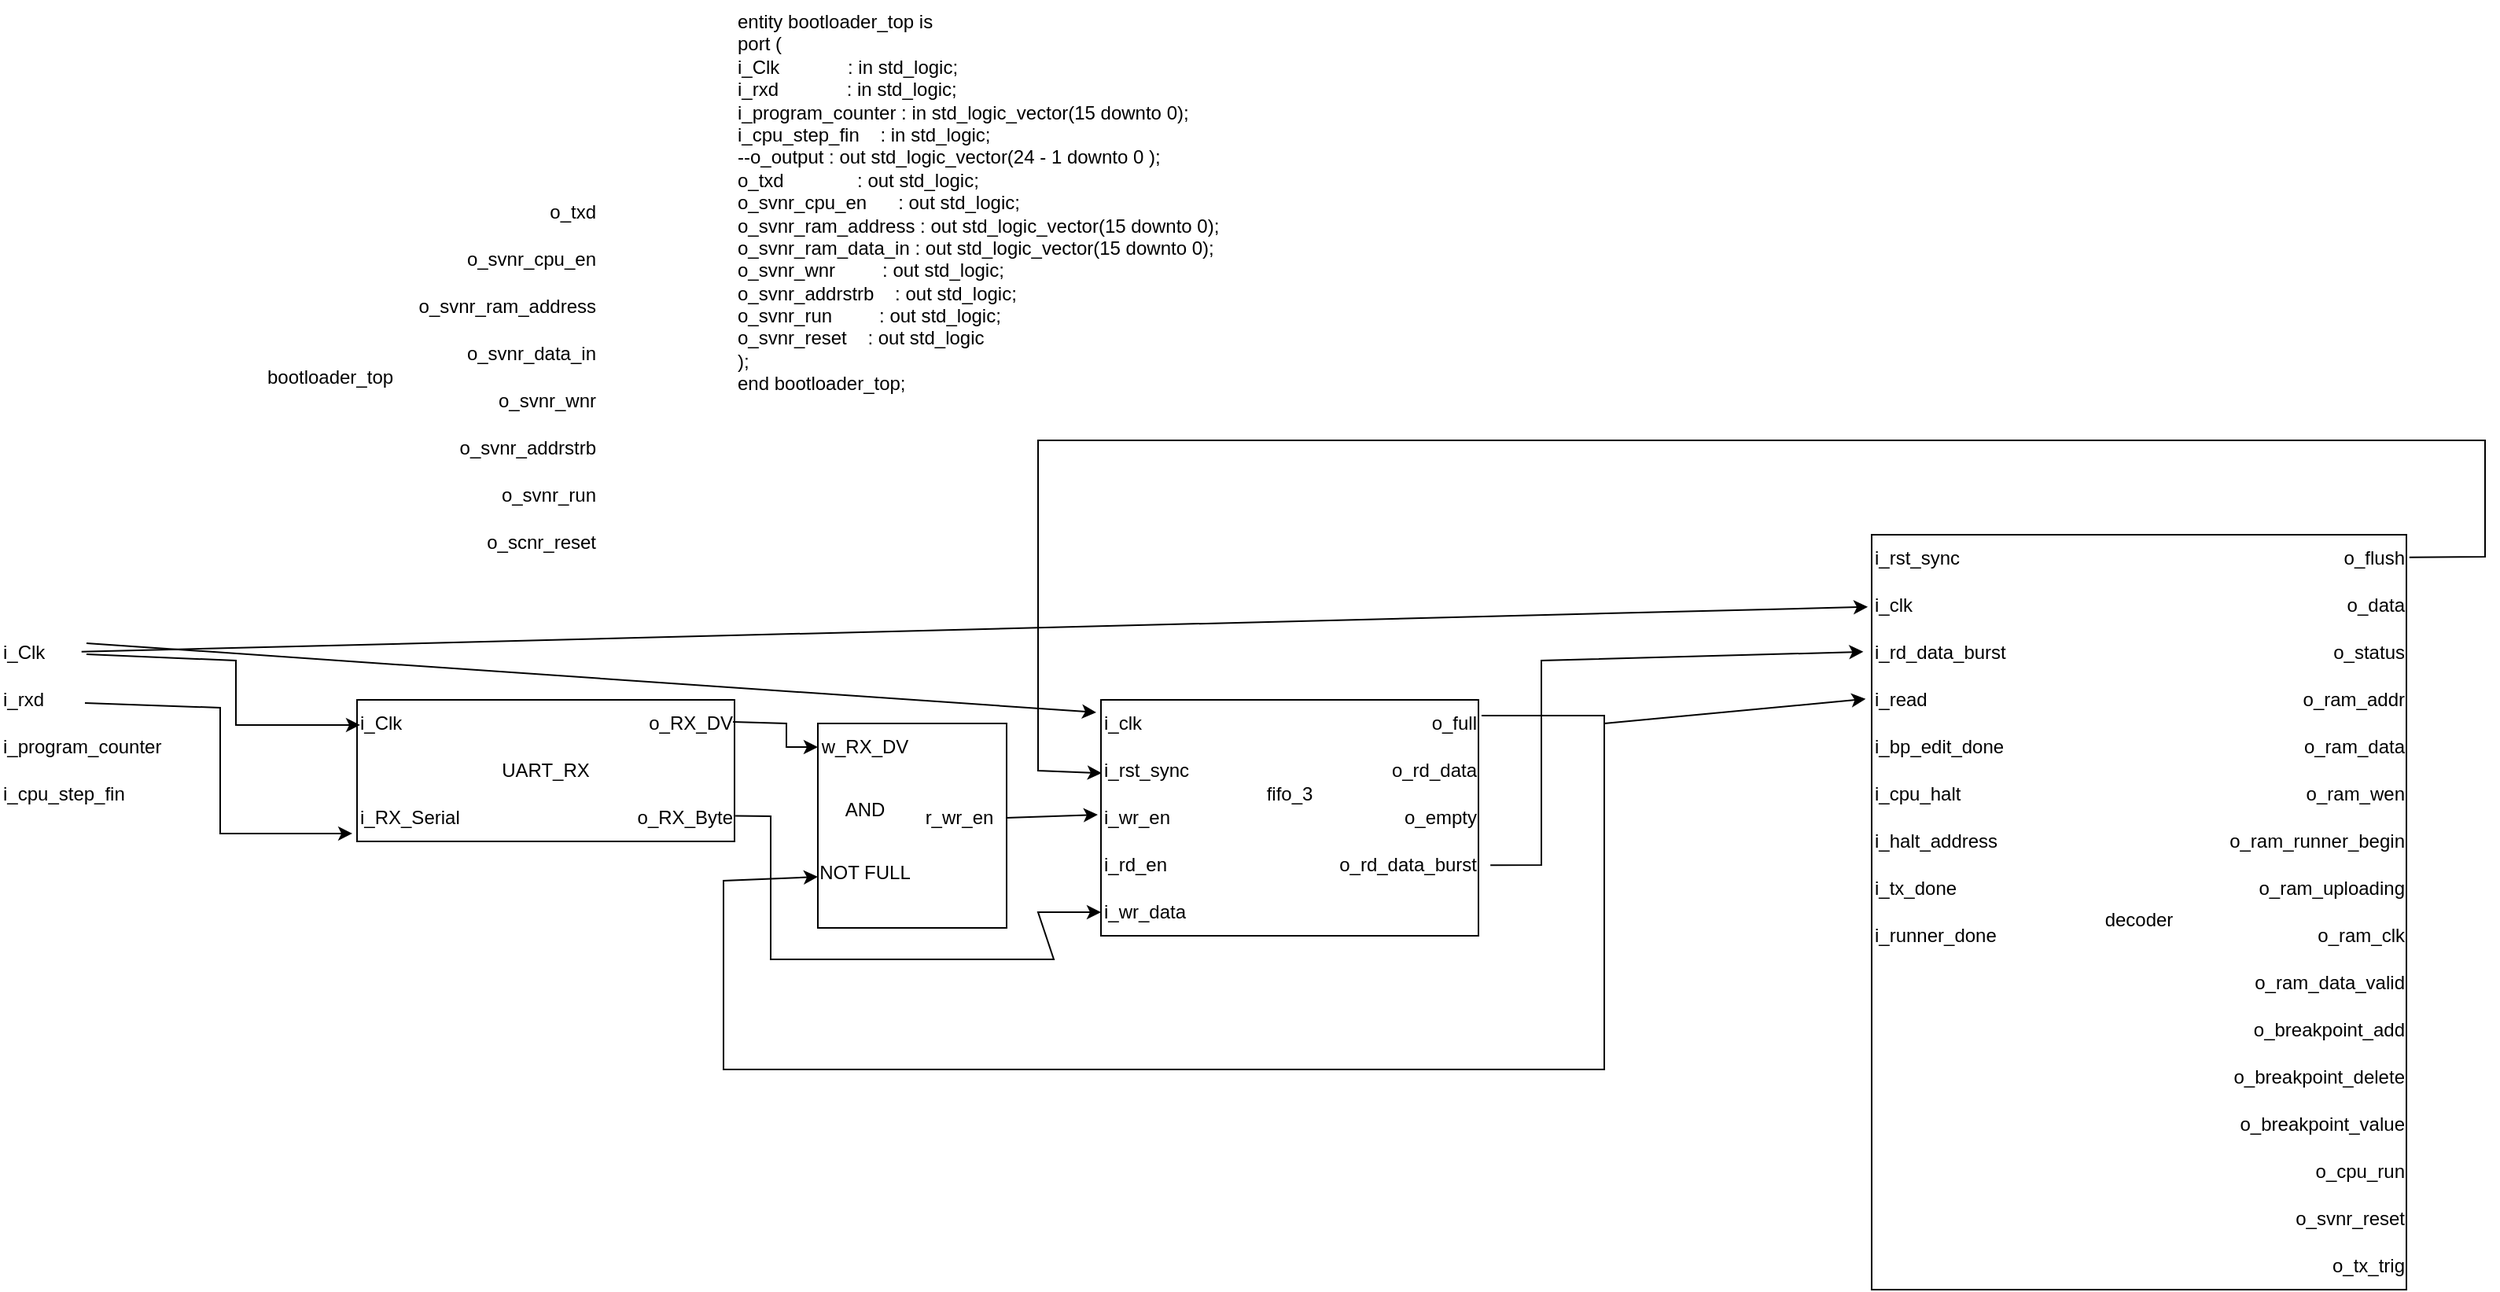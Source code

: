 <mxfile version="21.2.8" type="device">
  <diagram name="Seite-1" id="1DdBGCkQfgjVxy8bUu3-">
    <mxGraphModel dx="1251" dy="777" grid="1" gridSize="10" guides="1" tooltips="1" connect="1" arrows="1" fold="1" page="1" pageScale="1" pageWidth="827" pageHeight="1169" math="0" shadow="0">
      <root>
        <mxCell id="0" />
        <mxCell id="1" parent="0" />
        <mxCell id="n0XynNMwgZ88w3417hK9-1" value="entity bootloader_top is&#xa; port (&#xa;  i_Clk             : in std_logic;&#xa;  i_rxd             : in std_logic;&#xa;  i_program_counter : in std_logic_vector(15 downto 0);&#xa;  i_cpu_step_fin    : in std_logic;&#xa;  --o_output  : out std_logic_vector(24 - 1 downto 0 );&#xa;  o_txd              : out std_logic;&#xa;  o_svnr_cpu_en      : out std_logic;&#xa;  o_svnr_ram_address : out std_logic_vector(15 downto 0);&#xa;  o_svnr_ram_data_in : out std_logic_vector(15 downto 0);&#xa;  o_svnr_wnr         : out std_logic;&#xa;  o_svnr_addrstrb    : out std_logic;&#xa;  o_svnr_run         : out std_logic;&#xa;  o_svnr_reset    : out std_logic&#xa; );&#xa;end bootloader_top;" style="text;whiteSpace=wrap;html=1;" parent="1" vertex="1">
          <mxGeometry x="487" width="340" height="270" as="geometry" />
        </mxCell>
        <mxCell id="n0XynNMwgZ88w3417hK9-3" value="i_Clk" style="text;html=1;align=left;verticalAlign=middle;resizable=0;points=[];autosize=1;strokeColor=none;fillColor=none;" parent="1" vertex="1">
          <mxGeometry x="20" y="400" width="50" height="30" as="geometry" />
        </mxCell>
        <mxCell id="n0XynNMwgZ88w3417hK9-4" value="i_rxd" style="text;html=1;align=left;verticalAlign=middle;resizable=0;points=[];autosize=1;strokeColor=none;fillColor=none;" parent="1" vertex="1">
          <mxGeometry x="20" y="430" width="50" height="30" as="geometry" />
        </mxCell>
        <mxCell id="n0XynNMwgZ88w3417hK9-5" value="i_program_counter" style="text;html=1;align=left;verticalAlign=middle;resizable=0;points=[];autosize=1;strokeColor=none;fillColor=none;" parent="1" vertex="1">
          <mxGeometry x="20" y="460" width="120" height="30" as="geometry" />
        </mxCell>
        <mxCell id="n0XynNMwgZ88w3417hK9-6" value="o_txd" style="text;html=1;align=right;verticalAlign=middle;resizable=0;points=[];autosize=1;strokeColor=none;fillColor=none;" parent="1" vertex="1">
          <mxGeometry x="350" y="120" width="50" height="30" as="geometry" />
        </mxCell>
        <mxCell id="n0XynNMwgZ88w3417hK9-7" value="o_svnr_cpu_en" style="text;html=1;align=right;verticalAlign=middle;resizable=0;points=[];autosize=1;strokeColor=none;fillColor=none;" parent="1" vertex="1">
          <mxGeometry x="290" y="150" width="110" height="30" as="geometry" />
        </mxCell>
        <mxCell id="n0XynNMwgZ88w3417hK9-8" value="o_svnr_ram_address" style="text;html=1;align=right;verticalAlign=middle;resizable=0;points=[];autosize=1;strokeColor=none;fillColor=none;" parent="1" vertex="1">
          <mxGeometry x="260" y="180" width="140" height="30" as="geometry" />
        </mxCell>
        <mxCell id="n0XynNMwgZ88w3417hK9-9" value="bootloader_top" style="text;html=1;strokeColor=none;fillColor=none;align=center;verticalAlign=middle;whiteSpace=wrap;rounded=0;" parent="1" vertex="1">
          <mxGeometry x="190" y="225" width="80" height="30" as="geometry" />
        </mxCell>
        <mxCell id="n0XynNMwgZ88w3417hK9-10" value="o_svnr_data_in" style="text;html=1;align=right;verticalAlign=middle;resizable=0;points=[];autosize=1;strokeColor=none;fillColor=none;" parent="1" vertex="1">
          <mxGeometry x="290" y="210" width="110" height="30" as="geometry" />
        </mxCell>
        <mxCell id="n0XynNMwgZ88w3417hK9-11" value="o_svnr_wnr" style="text;html=1;align=right;verticalAlign=middle;resizable=0;points=[];autosize=1;strokeColor=none;fillColor=none;" parent="1" vertex="1">
          <mxGeometry x="310" y="240" width="90" height="30" as="geometry" />
        </mxCell>
        <mxCell id="n0XynNMwgZ88w3417hK9-12" value="o_svnr_addrstrb" style="text;html=1;align=right;verticalAlign=middle;resizable=0;points=[];autosize=1;strokeColor=none;fillColor=none;" parent="1" vertex="1">
          <mxGeometry x="290" y="270" width="110" height="30" as="geometry" />
        </mxCell>
        <mxCell id="n0XynNMwgZ88w3417hK9-13" value="o_svnr_run" style="text;html=1;align=right;verticalAlign=middle;resizable=0;points=[];autosize=1;strokeColor=none;fillColor=none;" parent="1" vertex="1">
          <mxGeometry x="320" y="300" width="80" height="30" as="geometry" />
        </mxCell>
        <mxCell id="n0XynNMwgZ88w3417hK9-14" value="i_cpu_step_fin" style="text;html=1;align=left;verticalAlign=middle;resizable=0;points=[];autosize=1;strokeColor=none;fillColor=none;" parent="1" vertex="1">
          <mxGeometry x="20" y="490" width="100" height="30" as="geometry" />
        </mxCell>
        <mxCell id="n0XynNMwgZ88w3417hK9-15" value="o_scnr_reset" style="text;html=1;align=right;verticalAlign=middle;resizable=0;points=[];autosize=1;strokeColor=none;fillColor=none;" parent="1" vertex="1">
          <mxGeometry x="310" y="330" width="90" height="30" as="geometry" />
        </mxCell>
        <mxCell id="U2cvYLdAaLWoxU3sf1OA-3" value="" style="rounded=0;whiteSpace=wrap;html=1;" vertex="1" parent="1">
          <mxGeometry x="247" y="445" width="240" height="90" as="geometry" />
        </mxCell>
        <mxCell id="U2cvYLdAaLWoxU3sf1OA-4" value="i_Clk" style="text;html=1;align=left;verticalAlign=middle;resizable=0;points=[];autosize=1;strokeColor=none;fillColor=none;" vertex="1" parent="1">
          <mxGeometry x="247" y="445" width="50" height="30" as="geometry" />
        </mxCell>
        <mxCell id="U2cvYLdAaLWoxU3sf1OA-5" value="i_RX_Serial" style="text;html=1;align=left;verticalAlign=middle;resizable=0;points=[];autosize=1;strokeColor=none;fillColor=none;" vertex="1" parent="1">
          <mxGeometry x="247" y="505" width="90" height="30" as="geometry" />
        </mxCell>
        <mxCell id="U2cvYLdAaLWoxU3sf1OA-6" value="o_RX_DV" style="text;html=1;align=right;verticalAlign=middle;resizable=0;points=[];autosize=1;strokeColor=none;fillColor=none;" vertex="1" parent="1">
          <mxGeometry x="407" y="445" width="80" height="30" as="geometry" />
        </mxCell>
        <mxCell id="U2cvYLdAaLWoxU3sf1OA-7" value="o_RX_Byte" style="text;html=1;align=right;verticalAlign=middle;resizable=0;points=[];autosize=1;strokeColor=none;fillColor=none;" vertex="1" parent="1">
          <mxGeometry x="407" y="505" width="80" height="30" as="geometry" />
        </mxCell>
        <mxCell id="U2cvYLdAaLWoxU3sf1OA-8" value="UART_RX" style="text;html=1;strokeColor=none;fillColor=none;align=center;verticalAlign=middle;whiteSpace=wrap;rounded=0;" vertex="1" parent="1">
          <mxGeometry x="337" y="475" width="60" height="30" as="geometry" />
        </mxCell>
        <mxCell id="U2cvYLdAaLWoxU3sf1OA-9" value="" style="endArrow=classic;html=1;rounded=0;exitX=1.1;exitY=0.533;exitDx=0;exitDy=0;exitPerimeter=0;entryX=0.04;entryY=0.533;entryDx=0;entryDy=0;entryPerimeter=0;" edge="1" parent="1" source="n0XynNMwgZ88w3417hK9-3" target="U2cvYLdAaLWoxU3sf1OA-4">
          <mxGeometry width="50" height="50" relative="1" as="geometry">
            <mxPoint x="80" y="420" as="sourcePoint" />
            <mxPoint x="240" y="416" as="targetPoint" />
            <Array as="points">
              <mxPoint x="170" y="420" />
              <mxPoint x="170" y="461" />
            </Array>
          </mxGeometry>
        </mxCell>
        <mxCell id="U2cvYLdAaLWoxU3sf1OA-10" value="" style="endArrow=classic;html=1;rounded=0;exitX=1.08;exitY=0.567;exitDx=0;exitDy=0;exitPerimeter=0;entryX=-0.033;entryY=0.833;entryDx=0;entryDy=0;entryPerimeter=0;" edge="1" parent="1" source="n0XynNMwgZ88w3417hK9-4" target="U2cvYLdAaLWoxU3sf1OA-5">
          <mxGeometry width="50" height="50" relative="1" as="geometry">
            <mxPoint x="390" y="590" as="sourcePoint" />
            <mxPoint x="440" y="540" as="targetPoint" />
            <Array as="points">
              <mxPoint x="160" y="450" />
              <mxPoint x="160" y="530" />
            </Array>
          </mxGeometry>
        </mxCell>
        <mxCell id="U2cvYLdAaLWoxU3sf1OA-23" value="" style="rounded=0;whiteSpace=wrap;html=1;" vertex="1" parent="1">
          <mxGeometry x="540" y="460" width="120" height="130" as="geometry" />
        </mxCell>
        <mxCell id="U2cvYLdAaLWoxU3sf1OA-24" value="w_RX_DV" style="text;html=1;strokeColor=none;fillColor=none;align=center;verticalAlign=middle;whiteSpace=wrap;rounded=0;" vertex="1" parent="1">
          <mxGeometry x="540" y="460" width="60" height="30" as="geometry" />
        </mxCell>
        <mxCell id="U2cvYLdAaLWoxU3sf1OA-26" value="AND" style="text;html=1;strokeColor=none;fillColor=none;align=center;verticalAlign=middle;whiteSpace=wrap;rounded=0;" vertex="1" parent="1">
          <mxGeometry x="540" y="500" width="60" height="30" as="geometry" />
        </mxCell>
        <mxCell id="U2cvYLdAaLWoxU3sf1OA-27" value="NOT FULL" style="text;html=1;strokeColor=none;fillColor=none;align=center;verticalAlign=middle;whiteSpace=wrap;rounded=0;" vertex="1" parent="1">
          <mxGeometry x="540" y="540" width="60" height="30" as="geometry" />
        </mxCell>
        <mxCell id="U2cvYLdAaLWoxU3sf1OA-28" value="" style="endArrow=classic;html=1;rounded=0;exitX=0.988;exitY=0.467;exitDx=0;exitDy=0;exitPerimeter=0;entryX=0;entryY=0.5;entryDx=0;entryDy=0;" edge="1" parent="1" source="U2cvYLdAaLWoxU3sf1OA-6" target="U2cvYLdAaLWoxU3sf1OA-24">
          <mxGeometry width="50" height="50" relative="1" as="geometry">
            <mxPoint x="610" y="670" as="sourcePoint" />
            <mxPoint x="660" y="620" as="targetPoint" />
            <Array as="points">
              <mxPoint x="520" y="460" />
              <mxPoint x="520" y="475" />
            </Array>
          </mxGeometry>
        </mxCell>
        <mxCell id="U2cvYLdAaLWoxU3sf1OA-29" value="r_wr_en" style="text;html=1;strokeColor=none;fillColor=none;align=center;verticalAlign=middle;whiteSpace=wrap;rounded=0;" vertex="1" parent="1">
          <mxGeometry x="600" y="505" width="60" height="30" as="geometry" />
        </mxCell>
        <mxCell id="U2cvYLdAaLWoxU3sf1OA-30" value="" style="endArrow=classic;html=1;rounded=0;exitX=1.04;exitY=0.5;exitDx=0;exitDy=0;exitPerimeter=0;entryX=0;entryY=0.75;entryDx=0;entryDy=0;" edge="1" parent="1" target="U2cvYLdAaLWoxU3sf1OA-23">
          <mxGeometry width="50" height="50" relative="1" as="geometry">
            <mxPoint x="962" y="455" as="sourcePoint" />
            <mxPoint x="660" y="620" as="targetPoint" />
            <Array as="points">
              <mxPoint x="1040" y="455" />
              <mxPoint x="1040" y="680" />
              <mxPoint x="480" y="680" />
              <mxPoint x="480" y="560" />
            </Array>
          </mxGeometry>
        </mxCell>
        <mxCell id="U2cvYLdAaLWoxU3sf1OA-31" value="" style="endArrow=classic;html=1;rounded=0;exitX=1;exitY=0.5;exitDx=0;exitDy=0;entryX=-0.029;entryY=0.6;entryDx=0;entryDy=0;entryPerimeter=0;" edge="1" parent="1" source="U2cvYLdAaLWoxU3sf1OA-29">
          <mxGeometry width="50" height="50" relative="1" as="geometry">
            <mxPoint x="610" y="670" as="sourcePoint" />
            <mxPoint x="717.97" y="518" as="targetPoint" />
          </mxGeometry>
        </mxCell>
        <mxCell id="U2cvYLdAaLWoxU3sf1OA-33" value="" style="endArrow=classic;html=1;rounded=0;exitX=1.1;exitY=0.3;exitDx=0;exitDy=0;exitPerimeter=0;entryX=-0.06;entryY=0.433;entryDx=0;entryDy=0;entryPerimeter=0;" edge="1" parent="1" source="n0XynNMwgZ88w3417hK9-3">
          <mxGeometry width="50" height="50" relative="1" as="geometry">
            <mxPoint x="420" y="550" as="sourcePoint" />
            <mxPoint x="717" y="452.99" as="targetPoint" />
          </mxGeometry>
        </mxCell>
        <mxCell id="U2cvYLdAaLWoxU3sf1OA-34" value="" style="rounded=0;whiteSpace=wrap;html=1;" vertex="1" parent="1">
          <mxGeometry x="720" y="445" width="240" height="150" as="geometry" />
        </mxCell>
        <mxCell id="U2cvYLdAaLWoxU3sf1OA-35" value="i_clk" style="text;html=1;align=left;verticalAlign=middle;resizable=0;points=[];autosize=1;strokeColor=none;fillColor=none;" vertex="1" parent="1">
          <mxGeometry x="720" y="445" width="50" height="30" as="geometry" />
        </mxCell>
        <mxCell id="U2cvYLdAaLWoxU3sf1OA-36" value="i_rst_sync" style="text;html=1;align=left;verticalAlign=middle;resizable=0;points=[];autosize=1;strokeColor=none;fillColor=none;" vertex="1" parent="1">
          <mxGeometry x="720" y="475" width="80" height="30" as="geometry" />
        </mxCell>
        <mxCell id="U2cvYLdAaLWoxU3sf1OA-37" value="i_wr_en" style="text;html=1;align=left;verticalAlign=middle;resizable=0;points=[];autosize=1;strokeColor=none;fillColor=none;" vertex="1" parent="1">
          <mxGeometry x="720" y="505" width="70" height="30" as="geometry" />
        </mxCell>
        <mxCell id="U2cvYLdAaLWoxU3sf1OA-38" value="o_full" style="text;html=1;align=right;verticalAlign=middle;resizable=0;points=[];autosize=1;strokeColor=none;fillColor=none;" vertex="1" parent="1">
          <mxGeometry x="910" y="445" width="50" height="30" as="geometry" />
        </mxCell>
        <mxCell id="U2cvYLdAaLWoxU3sf1OA-39" value="o_rd_data" style="text;html=1;align=right;verticalAlign=middle;resizable=0;points=[];autosize=1;strokeColor=none;fillColor=none;" vertex="1" parent="1">
          <mxGeometry x="880" y="475" width="80" height="30" as="geometry" />
        </mxCell>
        <mxCell id="U2cvYLdAaLWoxU3sf1OA-40" value="o_empty" style="text;html=1;align=right;verticalAlign=middle;resizable=0;points=[];autosize=1;strokeColor=none;fillColor=none;" vertex="1" parent="1">
          <mxGeometry x="890" y="505" width="70" height="30" as="geometry" />
        </mxCell>
        <mxCell id="U2cvYLdAaLWoxU3sf1OA-41" value="fifo_3" style="text;html=1;strokeColor=none;fillColor=none;align=center;verticalAlign=middle;whiteSpace=wrap;rounded=0;" vertex="1" parent="1">
          <mxGeometry x="810" y="490" width="60" height="30" as="geometry" />
        </mxCell>
        <mxCell id="U2cvYLdAaLWoxU3sf1OA-42" value="i_rd_en" style="text;html=1;align=left;verticalAlign=middle;resizable=0;points=[];autosize=1;strokeColor=none;fillColor=none;" vertex="1" parent="1">
          <mxGeometry x="720" y="535" width="60" height="30" as="geometry" />
        </mxCell>
        <mxCell id="U2cvYLdAaLWoxU3sf1OA-43" value="o_rd_data_burst" style="text;html=1;align=right;verticalAlign=middle;resizable=0;points=[];autosize=1;strokeColor=none;fillColor=none;" vertex="1" parent="1">
          <mxGeometry x="850" y="535" width="110" height="30" as="geometry" />
        </mxCell>
        <mxCell id="U2cvYLdAaLWoxU3sf1OA-44" value="i_wr_data" style="text;html=1;align=left;verticalAlign=middle;resizable=0;points=[];autosize=1;strokeColor=none;fillColor=none;" vertex="1" parent="1">
          <mxGeometry x="720" y="565" width="80" height="30" as="geometry" />
        </mxCell>
        <mxCell id="U2cvYLdAaLWoxU3sf1OA-45" value="" style="endArrow=classic;html=1;rounded=0;exitX=1.007;exitY=0.457;exitDx=0;exitDy=0;exitPerimeter=0;entryX=0;entryY=0.5;entryDx=0;entryDy=0;entryPerimeter=0;" edge="1" parent="1" source="U2cvYLdAaLWoxU3sf1OA-7" target="U2cvYLdAaLWoxU3sf1OA-44">
          <mxGeometry width="50" height="50" relative="1" as="geometry">
            <mxPoint x="610" y="430" as="sourcePoint" />
            <mxPoint x="660" y="380" as="targetPoint" />
            <Array as="points">
              <mxPoint x="510" y="519" />
              <mxPoint x="510" y="610" />
              <mxPoint x="690" y="610" />
              <mxPoint x="680" y="580" />
            </Array>
          </mxGeometry>
        </mxCell>
        <mxCell id="U2cvYLdAaLWoxU3sf1OA-73" value="" style="group" vertex="1" connectable="0" parent="1">
          <mxGeometry x="1210" y="340" width="340" height="480" as="geometry" />
        </mxCell>
        <mxCell id="U2cvYLdAaLWoxU3sf1OA-46" value="" style="rounded=0;whiteSpace=wrap;html=1;" vertex="1" parent="U2cvYLdAaLWoxU3sf1OA-73">
          <mxGeometry width="340" height="480" as="geometry" />
        </mxCell>
        <mxCell id="U2cvYLdAaLWoxU3sf1OA-47" value="i_rst_sync" style="text;html=1;align=left;verticalAlign=middle;resizable=0;points=[];autosize=1;strokeColor=none;fillColor=none;" vertex="1" parent="U2cvYLdAaLWoxU3sf1OA-73">
          <mxGeometry width="80" height="30" as="geometry" />
        </mxCell>
        <mxCell id="U2cvYLdAaLWoxU3sf1OA-48" value="i_clk" style="text;html=1;align=left;verticalAlign=middle;resizable=0;points=[];autosize=1;strokeColor=none;fillColor=none;" vertex="1" parent="U2cvYLdAaLWoxU3sf1OA-73">
          <mxGeometry y="30" width="50" height="30" as="geometry" />
        </mxCell>
        <mxCell id="U2cvYLdAaLWoxU3sf1OA-49" value="i_rd_data_burst" style="text;html=1;align=left;verticalAlign=middle;resizable=0;points=[];autosize=1;strokeColor=none;fillColor=none;" vertex="1" parent="U2cvYLdAaLWoxU3sf1OA-73">
          <mxGeometry y="60" width="110" height="30" as="geometry" />
        </mxCell>
        <mxCell id="U2cvYLdAaLWoxU3sf1OA-50" value="o_flush" style="text;html=1;align=right;verticalAlign=middle;resizable=0;points=[];autosize=1;strokeColor=none;fillColor=none;" vertex="1" parent="U2cvYLdAaLWoxU3sf1OA-73">
          <mxGeometry x="280" width="60" height="30" as="geometry" />
        </mxCell>
        <mxCell id="U2cvYLdAaLWoxU3sf1OA-51" value="o_data" style="text;html=1;align=right;verticalAlign=middle;resizable=0;points=[];autosize=1;strokeColor=none;fillColor=none;" vertex="1" parent="U2cvYLdAaLWoxU3sf1OA-73">
          <mxGeometry x="280" y="30" width="60" height="30" as="geometry" />
        </mxCell>
        <mxCell id="U2cvYLdAaLWoxU3sf1OA-52" value="o_status" style="text;html=1;align=right;verticalAlign=middle;resizable=0;points=[];autosize=1;strokeColor=none;fillColor=none;" vertex="1" parent="U2cvYLdAaLWoxU3sf1OA-73">
          <mxGeometry x="270" y="60" width="70" height="30" as="geometry" />
        </mxCell>
        <mxCell id="U2cvYLdAaLWoxU3sf1OA-53" value="decoder" style="text;html=1;strokeColor=none;fillColor=none;align=center;verticalAlign=middle;whiteSpace=wrap;rounded=0;" vertex="1" parent="U2cvYLdAaLWoxU3sf1OA-73">
          <mxGeometry x="140" y="230" width="60" height="30" as="geometry" />
        </mxCell>
        <mxCell id="U2cvYLdAaLWoxU3sf1OA-54" value="i_read" style="text;html=1;align=left;verticalAlign=middle;resizable=0;points=[];autosize=1;strokeColor=none;fillColor=none;" vertex="1" parent="U2cvYLdAaLWoxU3sf1OA-73">
          <mxGeometry y="90" width="60" height="30" as="geometry" />
        </mxCell>
        <mxCell id="U2cvYLdAaLWoxU3sf1OA-55" value="i_bp_edit_done" style="text;html=1;align=left;verticalAlign=middle;resizable=0;points=[];autosize=1;strokeColor=none;fillColor=none;" vertex="1" parent="U2cvYLdAaLWoxU3sf1OA-73">
          <mxGeometry y="120" width="110" height="30" as="geometry" />
        </mxCell>
        <mxCell id="U2cvYLdAaLWoxU3sf1OA-56" value="i_cpu_halt" style="text;html=1;align=left;verticalAlign=middle;resizable=0;points=[];autosize=1;strokeColor=none;fillColor=none;" vertex="1" parent="U2cvYLdAaLWoxU3sf1OA-73">
          <mxGeometry y="150" width="80" height="30" as="geometry" />
        </mxCell>
        <mxCell id="U2cvYLdAaLWoxU3sf1OA-57" value="i_halt_address" style="text;html=1;align=left;verticalAlign=middle;resizable=0;points=[];autosize=1;strokeColor=none;fillColor=none;" vertex="1" parent="U2cvYLdAaLWoxU3sf1OA-73">
          <mxGeometry y="180" width="100" height="30" as="geometry" />
        </mxCell>
        <mxCell id="U2cvYLdAaLWoxU3sf1OA-58" value="i_tx_done" style="text;html=1;align=left;verticalAlign=middle;resizable=0;points=[];autosize=1;strokeColor=none;fillColor=none;" vertex="1" parent="U2cvYLdAaLWoxU3sf1OA-73">
          <mxGeometry y="210" width="80" height="30" as="geometry" />
        </mxCell>
        <mxCell id="U2cvYLdAaLWoxU3sf1OA-59" value="o_ram_addr" style="text;html=1;align=right;verticalAlign=middle;resizable=0;points=[];autosize=1;strokeColor=none;fillColor=none;" vertex="1" parent="U2cvYLdAaLWoxU3sf1OA-73">
          <mxGeometry x="250" y="90" width="90" height="30" as="geometry" />
        </mxCell>
        <mxCell id="U2cvYLdAaLWoxU3sf1OA-60" value="o_ram_data" style="text;html=1;align=right;verticalAlign=middle;resizable=0;points=[];autosize=1;strokeColor=none;fillColor=none;" vertex="1" parent="U2cvYLdAaLWoxU3sf1OA-73">
          <mxGeometry x="250" y="120" width="90" height="30" as="geometry" />
        </mxCell>
        <mxCell id="U2cvYLdAaLWoxU3sf1OA-61" value="o_ram_wen" style="text;html=1;align=right;verticalAlign=middle;resizable=0;points=[];autosize=1;strokeColor=none;fillColor=none;" vertex="1" parent="U2cvYLdAaLWoxU3sf1OA-73">
          <mxGeometry x="250" y="150" width="90" height="30" as="geometry" />
        </mxCell>
        <mxCell id="U2cvYLdAaLWoxU3sf1OA-62" value="o_ram_runner_begin" style="text;html=1;align=right;verticalAlign=middle;resizable=0;points=[];autosize=1;strokeColor=none;fillColor=none;" vertex="1" parent="U2cvYLdAaLWoxU3sf1OA-73">
          <mxGeometry x="210" y="180" width="130" height="30" as="geometry" />
        </mxCell>
        <mxCell id="U2cvYLdAaLWoxU3sf1OA-63" value="o_ram_uploading" style="text;html=1;align=right;verticalAlign=middle;resizable=0;points=[];autosize=1;strokeColor=none;fillColor=none;" vertex="1" parent="U2cvYLdAaLWoxU3sf1OA-73">
          <mxGeometry x="220" y="210" width="120" height="30" as="geometry" />
        </mxCell>
        <mxCell id="U2cvYLdAaLWoxU3sf1OA-64" value="o_ram_clk" style="text;html=1;align=right;verticalAlign=middle;resizable=0;points=[];autosize=1;strokeColor=none;fillColor=none;" vertex="1" parent="U2cvYLdAaLWoxU3sf1OA-73">
          <mxGeometry x="260" y="240" width="80" height="30" as="geometry" />
        </mxCell>
        <mxCell id="U2cvYLdAaLWoxU3sf1OA-65" value="o_ram_data_valid" style="text;html=1;align=right;verticalAlign=middle;resizable=0;points=[];autosize=1;strokeColor=none;fillColor=none;" vertex="1" parent="U2cvYLdAaLWoxU3sf1OA-73">
          <mxGeometry x="220" y="270" width="120" height="30" as="geometry" />
        </mxCell>
        <mxCell id="U2cvYLdAaLWoxU3sf1OA-66" value="o_breakpoint_add" style="text;html=1;align=right;verticalAlign=middle;resizable=0;points=[];autosize=1;strokeColor=none;fillColor=none;" vertex="1" parent="U2cvYLdAaLWoxU3sf1OA-73">
          <mxGeometry x="220" y="300" width="120" height="30" as="geometry" />
        </mxCell>
        <mxCell id="U2cvYLdAaLWoxU3sf1OA-67" value="i_runner_done" style="text;html=1;align=left;verticalAlign=middle;resizable=0;points=[];autosize=1;strokeColor=none;fillColor=none;" vertex="1" parent="U2cvYLdAaLWoxU3sf1OA-73">
          <mxGeometry y="240" width="100" height="30" as="geometry" />
        </mxCell>
        <mxCell id="U2cvYLdAaLWoxU3sf1OA-68" value="o_breakpoint_delete" style="text;html=1;align=right;verticalAlign=middle;resizable=0;points=[];autosize=1;strokeColor=none;fillColor=none;" vertex="1" parent="U2cvYLdAaLWoxU3sf1OA-73">
          <mxGeometry x="210" y="330" width="130" height="30" as="geometry" />
        </mxCell>
        <mxCell id="U2cvYLdAaLWoxU3sf1OA-69" value="o_breakpoint_value" style="text;html=1;align=right;verticalAlign=middle;resizable=0;points=[];autosize=1;strokeColor=none;fillColor=none;" vertex="1" parent="U2cvYLdAaLWoxU3sf1OA-73">
          <mxGeometry x="210" y="360" width="130" height="30" as="geometry" />
        </mxCell>
        <mxCell id="U2cvYLdAaLWoxU3sf1OA-70" value="o_cpu_run" style="text;html=1;align=right;verticalAlign=middle;resizable=0;points=[];autosize=1;strokeColor=none;fillColor=none;" vertex="1" parent="U2cvYLdAaLWoxU3sf1OA-73">
          <mxGeometry x="260" y="390" width="80" height="30" as="geometry" />
        </mxCell>
        <mxCell id="U2cvYLdAaLWoxU3sf1OA-71" value="o_svnr_reset" style="text;html=1;align=right;verticalAlign=middle;resizable=0;points=[];autosize=1;strokeColor=none;fillColor=none;" vertex="1" parent="U2cvYLdAaLWoxU3sf1OA-73">
          <mxGeometry x="250" y="420" width="90" height="30" as="geometry" />
        </mxCell>
        <mxCell id="U2cvYLdAaLWoxU3sf1OA-72" value="o_tx_trig" style="text;html=1;align=right;verticalAlign=middle;resizable=0;points=[];autosize=1;strokeColor=none;fillColor=none;" vertex="1" parent="U2cvYLdAaLWoxU3sf1OA-73">
          <mxGeometry x="270" y="450" width="70" height="30" as="geometry" />
        </mxCell>
        <mxCell id="U2cvYLdAaLWoxU3sf1OA-74" value="" style="endArrow=classic;html=1;rounded=0;exitX=1.037;exitY=0.481;exitDx=0;exitDy=0;exitPerimeter=0;entryX=-0.049;entryY=0.529;entryDx=0;entryDy=0;entryPerimeter=0;" edge="1" parent="1" source="n0XynNMwgZ88w3417hK9-3" target="U2cvYLdAaLWoxU3sf1OA-48">
          <mxGeometry width="50" height="50" relative="1" as="geometry">
            <mxPoint x="480" y="600" as="sourcePoint" />
            <mxPoint x="1040" y="414" as="targetPoint" />
          </mxGeometry>
        </mxCell>
        <mxCell id="U2cvYLdAaLWoxU3sf1OA-75" value="" style="endArrow=classic;html=1;rounded=0;exitX=1.031;exitY=0.481;exitDx=0;exitDy=0;exitPerimeter=0;entryX=0.005;entryY=0.552;entryDx=0;entryDy=0;entryPerimeter=0;" edge="1" parent="1" source="U2cvYLdAaLWoxU3sf1OA-50" target="U2cvYLdAaLWoxU3sf1OA-36">
          <mxGeometry width="50" height="50" relative="1" as="geometry">
            <mxPoint x="1030" y="600" as="sourcePoint" />
            <mxPoint x="1080" y="550" as="targetPoint" />
            <Array as="points">
              <mxPoint x="1600" y="354" />
              <mxPoint x="1600" y="280" />
              <mxPoint x="680" y="280" />
              <mxPoint x="680" y="490" />
            </Array>
          </mxGeometry>
        </mxCell>
        <mxCell id="U2cvYLdAaLWoxU3sf1OA-76" value="" style="endArrow=classic;html=1;rounded=0;exitX=1.069;exitY=0.505;exitDx=0;exitDy=0;exitPerimeter=0;entryX=-0.048;entryY=0.481;entryDx=0;entryDy=0;entryPerimeter=0;" edge="1" parent="1" source="U2cvYLdAaLWoxU3sf1OA-43" target="U2cvYLdAaLWoxU3sf1OA-49">
          <mxGeometry width="50" height="50" relative="1" as="geometry">
            <mxPoint x="1030" y="600" as="sourcePoint" />
            <mxPoint x="1080" y="550" as="targetPoint" />
            <Array as="points">
              <mxPoint x="1000" y="550" />
              <mxPoint x="1000" y="420" />
            </Array>
          </mxGeometry>
        </mxCell>
        <mxCell id="U2cvYLdAaLWoxU3sf1OA-78" value="" style="endArrow=classic;html=1;rounded=0;entryX=-0.064;entryY=0.481;entryDx=0;entryDy=0;entryPerimeter=0;" edge="1" parent="1" target="U2cvYLdAaLWoxU3sf1OA-54">
          <mxGeometry width="50" height="50" relative="1" as="geometry">
            <mxPoint x="1040" y="460" as="sourcePoint" />
            <mxPoint x="1070" y="570" as="targetPoint" />
          </mxGeometry>
        </mxCell>
      </root>
    </mxGraphModel>
  </diagram>
</mxfile>

